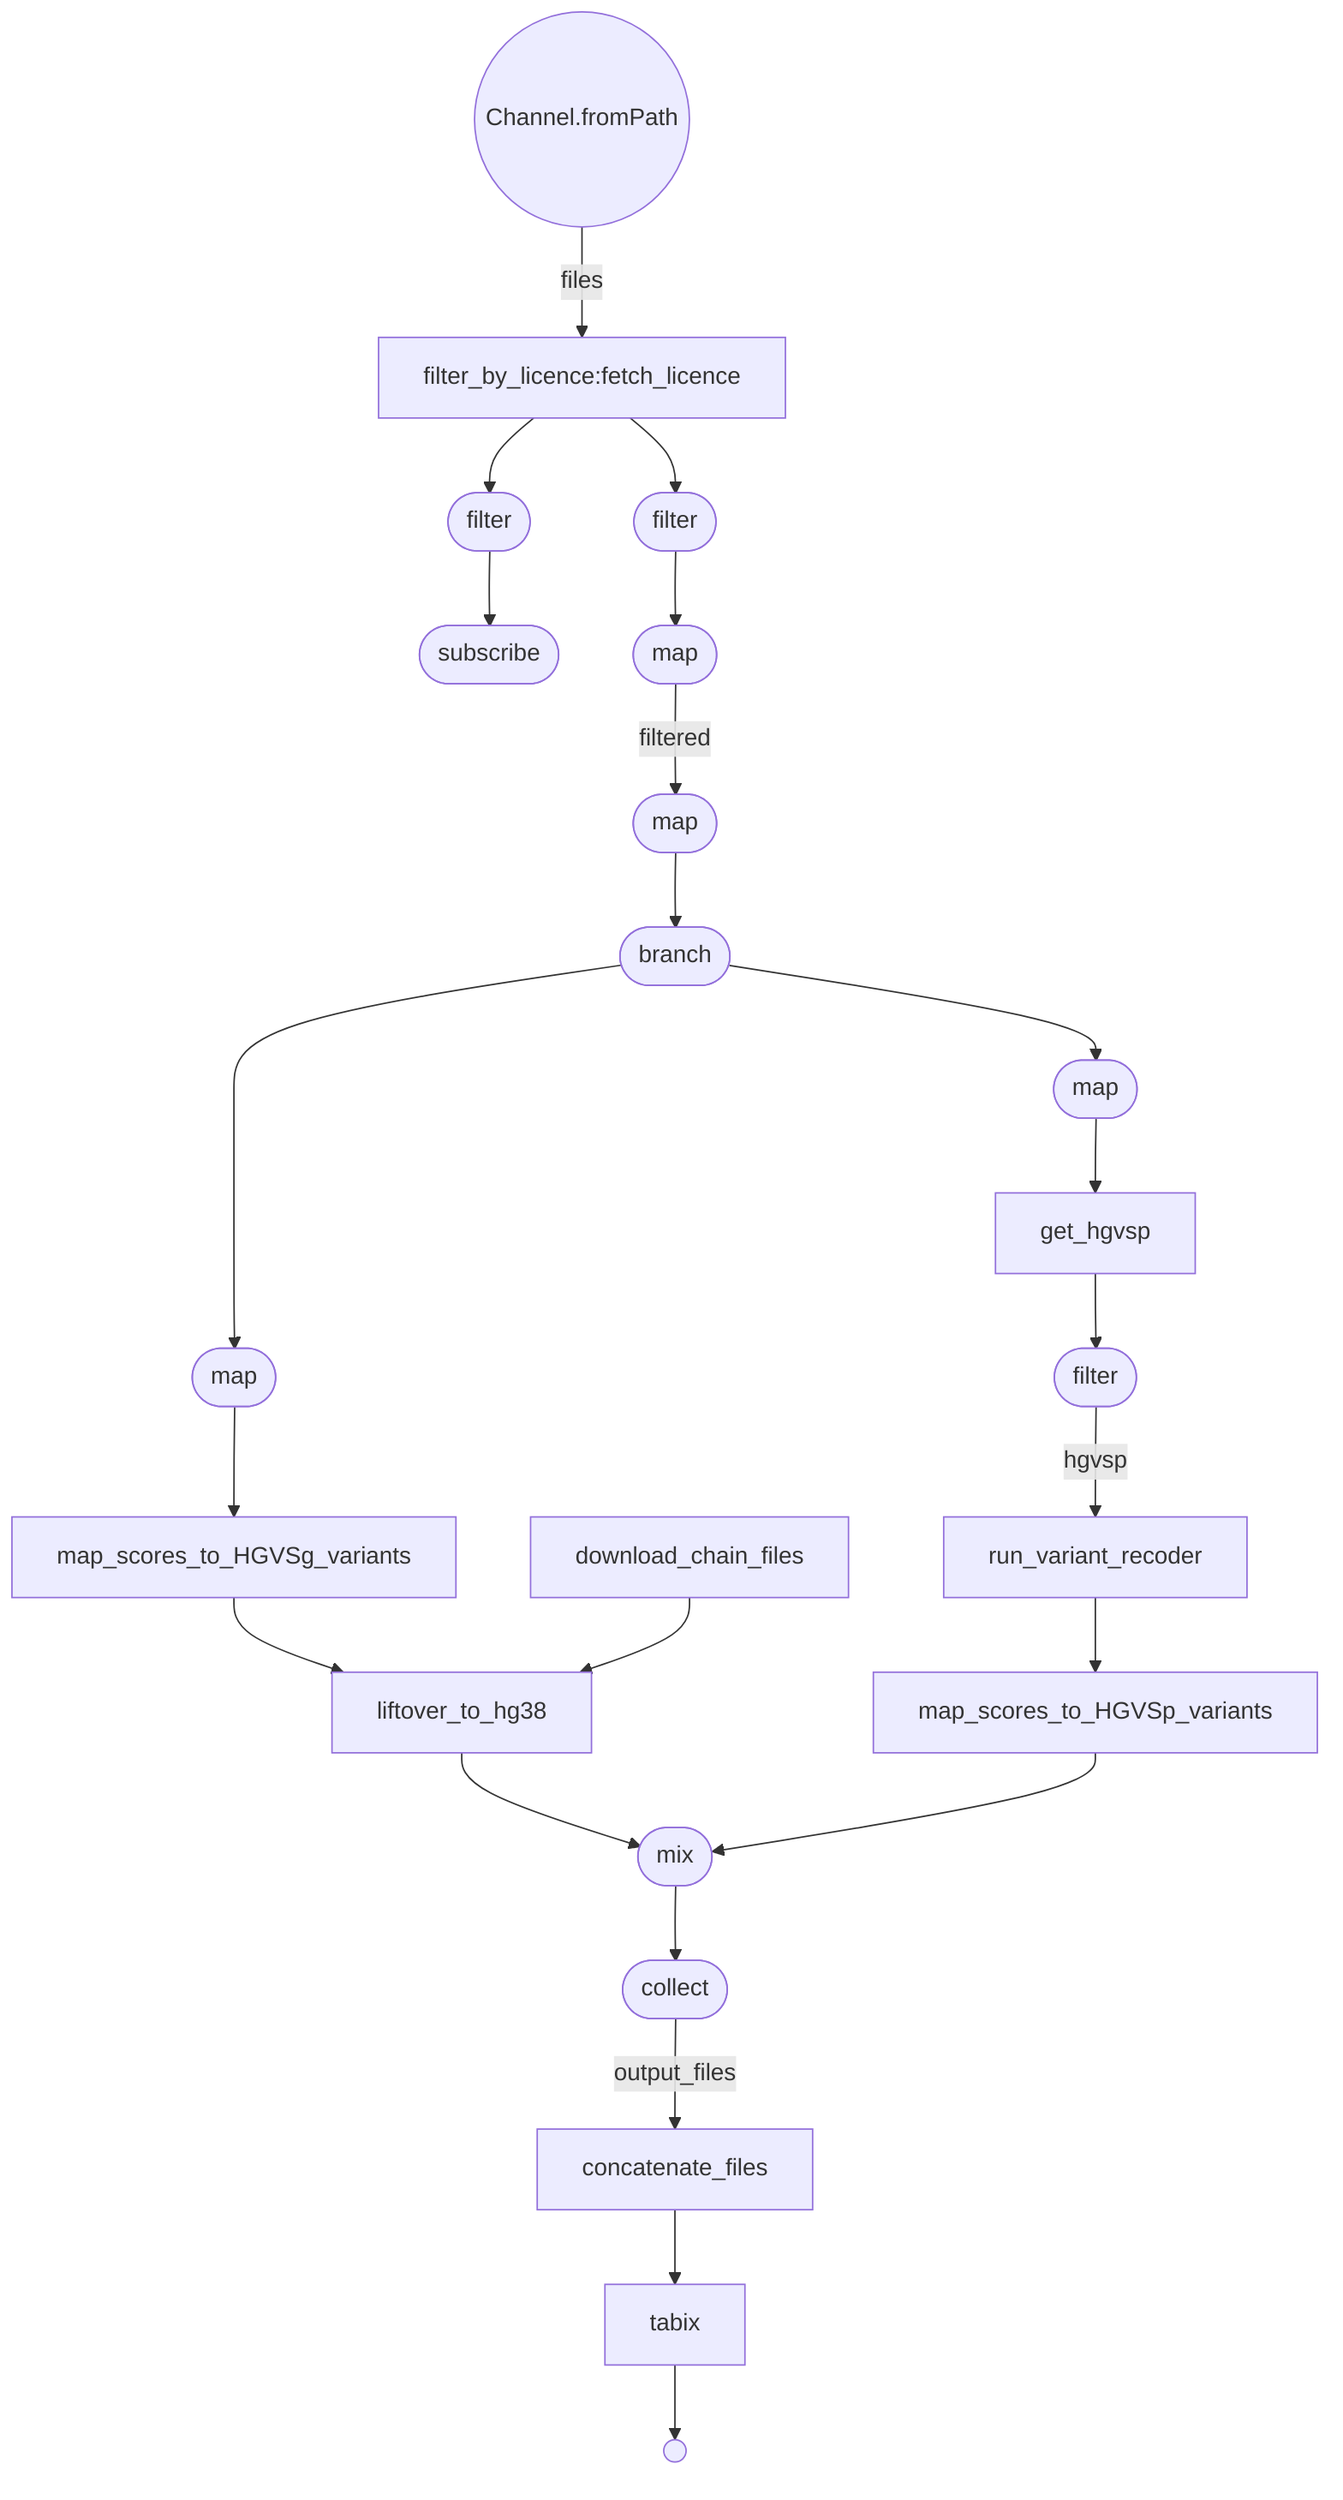 flowchart TD
    p0((Channel.fromPath))
    p1[filter_by_licence:fetch_licence]
    p2([filter])
    p3([subscribe])
    p4([filter])
    p5([map])
    p6([map])
    p7([branch])
    p8([map])
    p9([map])
    p10[map_scores_to_HGVSg_variants]
    p11[download_chain_files]
    p12[liftover_to_hg38]
    p13[get_hgvsp]
    p14([filter])
    p15[run_variant_recoder]
    p16[map_scores_to_HGVSp_variants]
    p17([mix])
    p18([collect])
    p19[concatenate_files]
    p20[tabix]
    p21(( ))
    p0 -->|files| p1
    p1 --> p2
    p2 --> p3
    p1 --> p4
    p4 --> p5
    p5 -->|filtered| p6
    p6 --> p7
    p7 --> p8
    p7 --> p9
    p8 --> p13
    p9 --> p10
    p10 --> p12
    p11 --> p12
    p12 --> p17
    p13 --> p14
    p14 -->|hgvsp| p15
    p15 --> p16
    p16 --> p17
    p17 --> p18
    p18 -->|output_files| p19
    p19 --> p20
    p20 --> p21